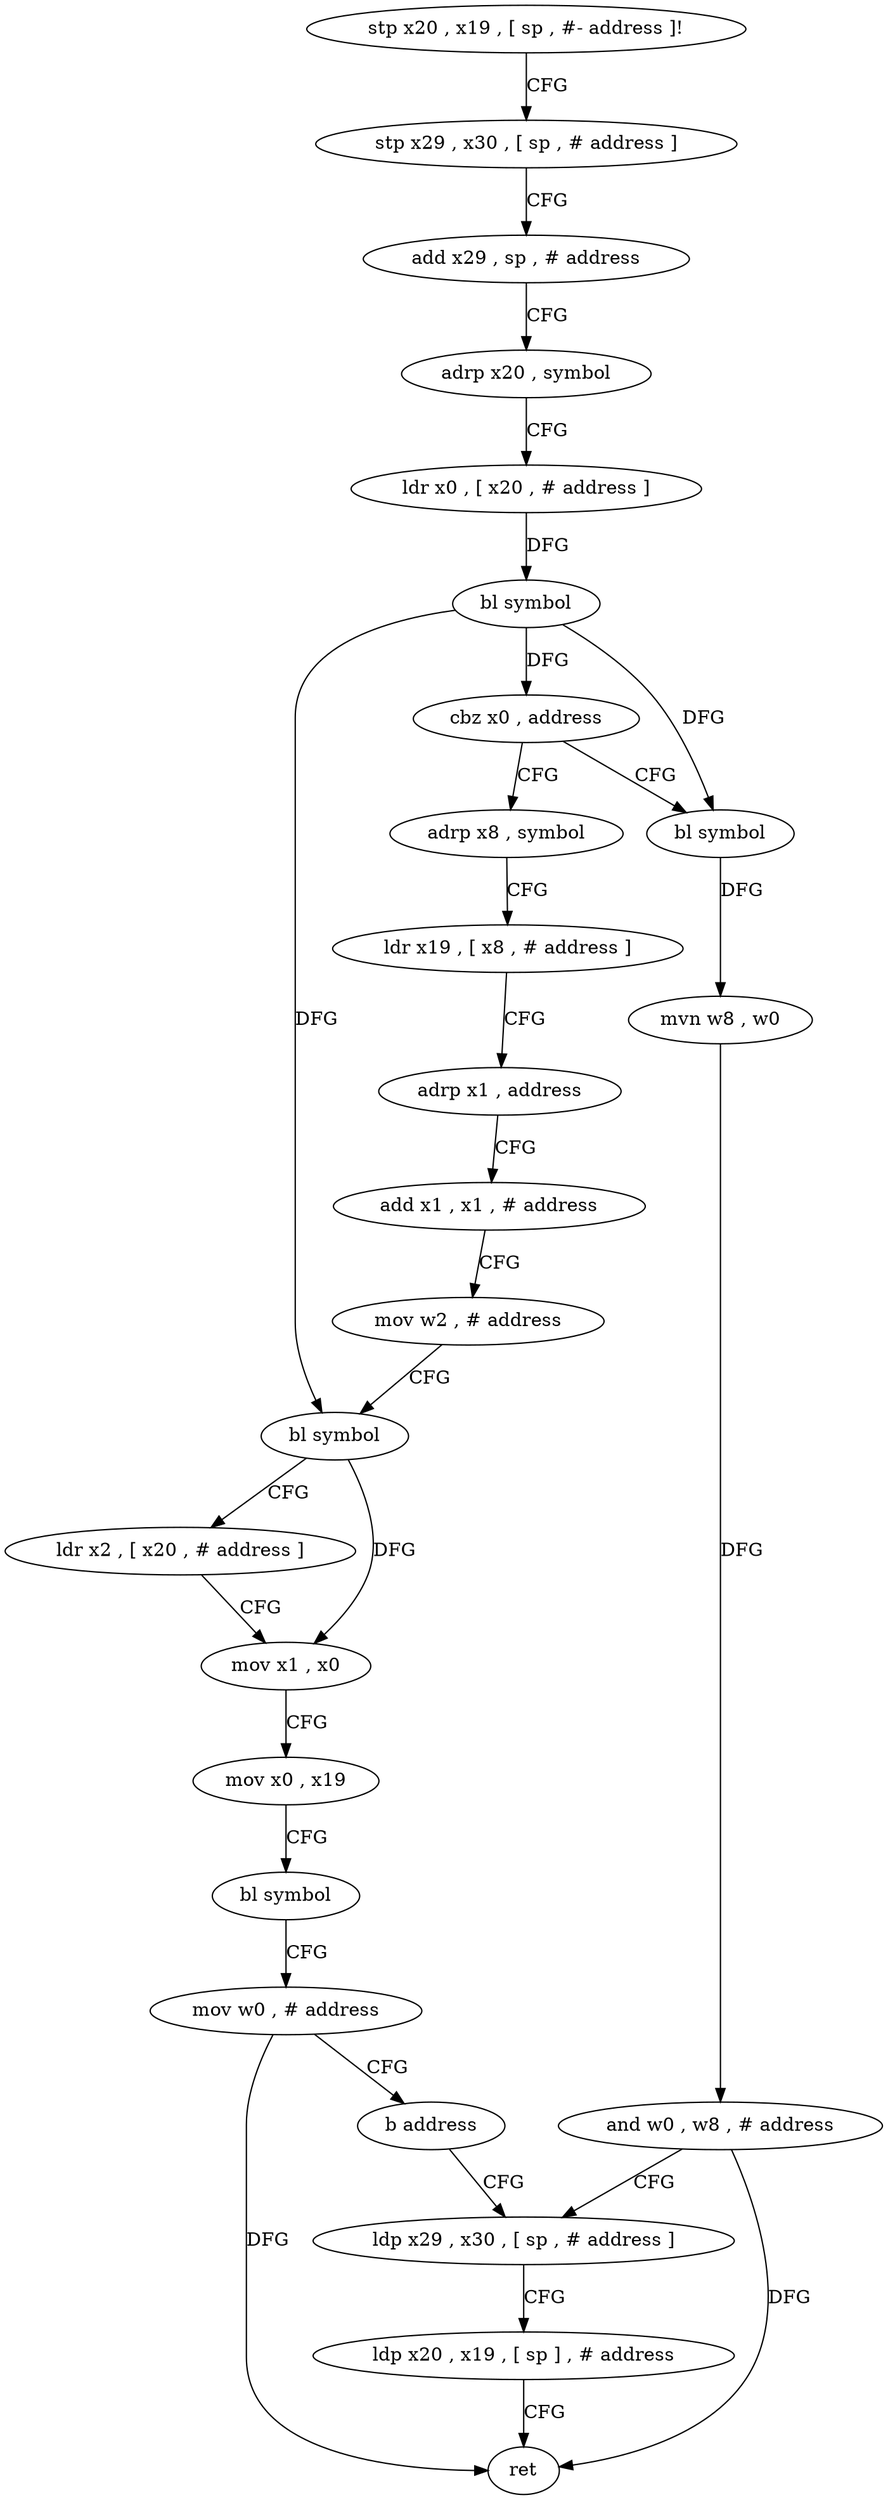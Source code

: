 digraph "func" {
"4216376" [label = "stp x20 , x19 , [ sp , #- address ]!" ]
"4216380" [label = "stp x29 , x30 , [ sp , # address ]" ]
"4216384" [label = "add x29 , sp , # address" ]
"4216388" [label = "adrp x20 , symbol" ]
"4216392" [label = "ldr x0 , [ x20 , # address ]" ]
"4216396" [label = "bl symbol" ]
"4216400" [label = "cbz x0 , address" ]
"4216428" [label = "adrp x8 , symbol" ]
"4216404" [label = "bl symbol" ]
"4216432" [label = "ldr x19 , [ x8 , # address ]" ]
"4216436" [label = "adrp x1 , address" ]
"4216440" [label = "add x1 , x1 , # address" ]
"4216444" [label = "mov w2 , # address" ]
"4216448" [label = "bl symbol" ]
"4216452" [label = "ldr x2 , [ x20 , # address ]" ]
"4216456" [label = "mov x1 , x0" ]
"4216460" [label = "mov x0 , x19" ]
"4216464" [label = "bl symbol" ]
"4216468" [label = "mov w0 , # address" ]
"4216472" [label = "b address" ]
"4216416" [label = "ldp x29 , x30 , [ sp , # address ]" ]
"4216408" [label = "mvn w8 , w0" ]
"4216412" [label = "and w0 , w8 , # address" ]
"4216420" [label = "ldp x20 , x19 , [ sp ] , # address" ]
"4216424" [label = "ret" ]
"4216376" -> "4216380" [ label = "CFG" ]
"4216380" -> "4216384" [ label = "CFG" ]
"4216384" -> "4216388" [ label = "CFG" ]
"4216388" -> "4216392" [ label = "CFG" ]
"4216392" -> "4216396" [ label = "DFG" ]
"4216396" -> "4216400" [ label = "DFG" ]
"4216396" -> "4216448" [ label = "DFG" ]
"4216396" -> "4216404" [ label = "DFG" ]
"4216400" -> "4216428" [ label = "CFG" ]
"4216400" -> "4216404" [ label = "CFG" ]
"4216428" -> "4216432" [ label = "CFG" ]
"4216404" -> "4216408" [ label = "DFG" ]
"4216432" -> "4216436" [ label = "CFG" ]
"4216436" -> "4216440" [ label = "CFG" ]
"4216440" -> "4216444" [ label = "CFG" ]
"4216444" -> "4216448" [ label = "CFG" ]
"4216448" -> "4216452" [ label = "CFG" ]
"4216448" -> "4216456" [ label = "DFG" ]
"4216452" -> "4216456" [ label = "CFG" ]
"4216456" -> "4216460" [ label = "CFG" ]
"4216460" -> "4216464" [ label = "CFG" ]
"4216464" -> "4216468" [ label = "CFG" ]
"4216468" -> "4216472" [ label = "CFG" ]
"4216468" -> "4216424" [ label = "DFG" ]
"4216472" -> "4216416" [ label = "CFG" ]
"4216416" -> "4216420" [ label = "CFG" ]
"4216408" -> "4216412" [ label = "DFG" ]
"4216412" -> "4216416" [ label = "CFG" ]
"4216412" -> "4216424" [ label = "DFG" ]
"4216420" -> "4216424" [ label = "CFG" ]
}
